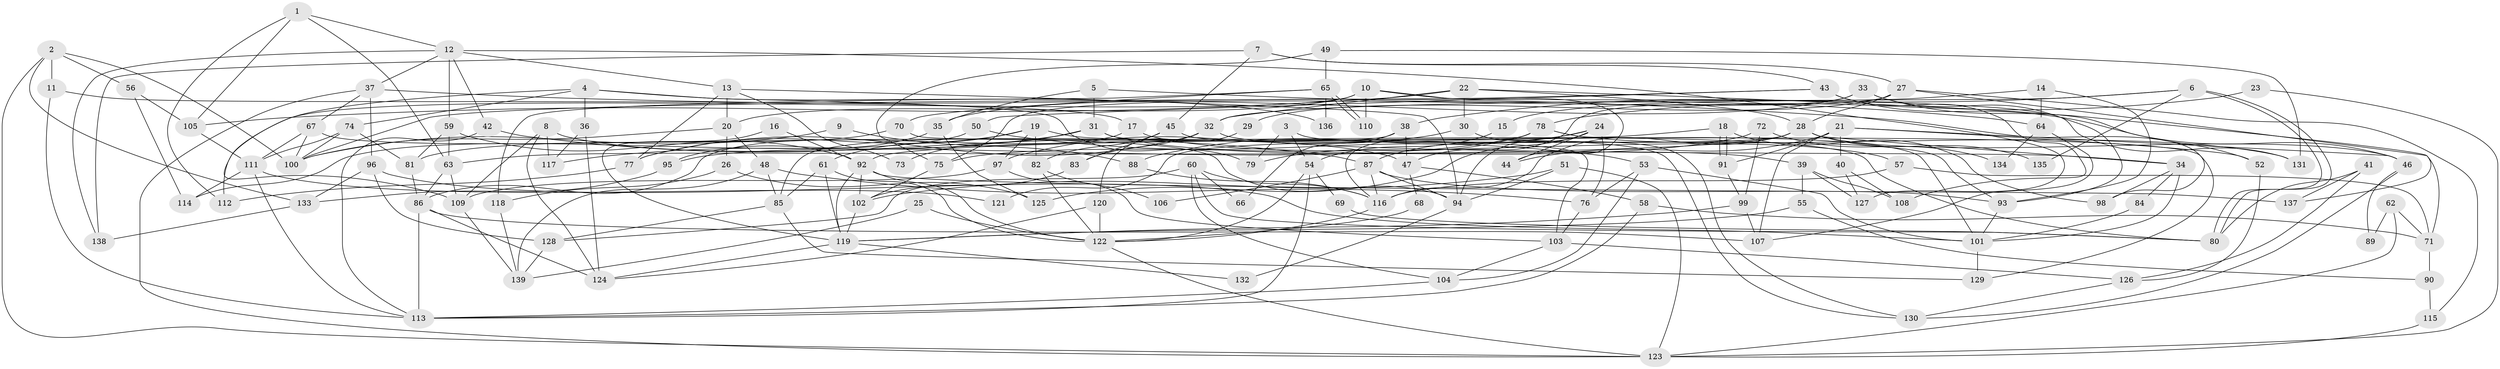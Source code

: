 // Generated by graph-tools (version 1.1) at 2025/02/03/09/25 03:02:11]
// undirected, 139 vertices, 278 edges
graph export_dot {
graph [start="1"]
  node [color=gray90,style=filled];
  1;
  2;
  3;
  4;
  5;
  6;
  7;
  8;
  9;
  10;
  11;
  12;
  13;
  14;
  15;
  16;
  17;
  18;
  19;
  20;
  21;
  22;
  23;
  24;
  25;
  26;
  27;
  28;
  29;
  30;
  31;
  32;
  33;
  34;
  35;
  36;
  37;
  38;
  39;
  40;
  41;
  42;
  43;
  44;
  45;
  46;
  47;
  48;
  49;
  50;
  51;
  52;
  53;
  54;
  55;
  56;
  57;
  58;
  59;
  60;
  61;
  62;
  63;
  64;
  65;
  66;
  67;
  68;
  69;
  70;
  71;
  72;
  73;
  74;
  75;
  76;
  77;
  78;
  79;
  80;
  81;
  82;
  83;
  84;
  85;
  86;
  87;
  88;
  89;
  90;
  91;
  92;
  93;
  94;
  95;
  96;
  97;
  98;
  99;
  100;
  101;
  102;
  103;
  104;
  105;
  106;
  107;
  108;
  109;
  110;
  111;
  112;
  113;
  114;
  115;
  116;
  117;
  118;
  119;
  120;
  121;
  122;
  123;
  124;
  125;
  126;
  127;
  128;
  129;
  130;
  131;
  132;
  133;
  134;
  135;
  136;
  137;
  138;
  139;
  1 -- 63;
  1 -- 112;
  1 -- 12;
  1 -- 105;
  2 -- 100;
  2 -- 133;
  2 -- 11;
  2 -- 56;
  2 -- 123;
  3 -- 79;
  3 -- 54;
  3 -- 93;
  4 -- 74;
  4 -- 109;
  4 -- 36;
  4 -- 79;
  4 -- 136;
  5 -- 35;
  5 -- 31;
  5 -- 64;
  6 -- 80;
  6 -- 80;
  6 -- 32;
  6 -- 38;
  6 -- 135;
  7 -- 45;
  7 -- 27;
  7 -- 43;
  7 -- 138;
  8 -- 117;
  8 -- 124;
  8 -- 47;
  8 -- 109;
  9 -- 100;
  9 -- 88;
  10 -- 20;
  10 -- 44;
  10 -- 110;
  10 -- 112;
  10 -- 131;
  11 -- 113;
  11 -- 17;
  12 -- 59;
  12 -- 13;
  12 -- 37;
  12 -- 42;
  12 -- 127;
  12 -- 138;
  13 -- 77;
  13 -- 20;
  13 -- 73;
  13 -- 94;
  14 -- 64;
  14 -- 93;
  14 -- 15;
  15 -- 54;
  16 -- 92;
  16 -- 119;
  17 -- 86;
  17 -- 57;
  18 -- 92;
  18 -- 91;
  18 -- 91;
  18 -- 98;
  19 -- 61;
  19 -- 80;
  19 -- 77;
  19 -- 82;
  19 -- 97;
  20 -- 48;
  20 -- 26;
  20 -- 100;
  21 -- 52;
  21 -- 91;
  21 -- 40;
  21 -- 44;
  21 -- 46;
  21 -- 107;
  22 -- 28;
  22 -- 105;
  22 -- 30;
  22 -- 32;
  22 -- 46;
  23 -- 78;
  23 -- 123;
  24 -- 87;
  24 -- 94;
  24 -- 44;
  24 -- 76;
  24 -- 88;
  24 -- 125;
  25 -- 122;
  25 -- 139;
  26 -- 118;
  26 -- 125;
  27 -- 137;
  27 -- 28;
  27 -- 29;
  27 -- 75;
  27 -- 115;
  28 -- 34;
  28 -- 46;
  28 -- 63;
  28 -- 116;
  28 -- 121;
  28 -- 135;
  29 -- 120;
  30 -- 97;
  30 -- 130;
  31 -- 130;
  31 -- 39;
  31 -- 73;
  31 -- 117;
  32 -- 34;
  32 -- 77;
  32 -- 83;
  33 -- 47;
  33 -- 93;
  33 -- 35;
  33 -- 71;
  34 -- 98;
  34 -- 101;
  34 -- 84;
  35 -- 125;
  35 -- 95;
  36 -- 124;
  36 -- 117;
  37 -- 123;
  37 -- 67;
  37 -- 96;
  37 -- 98;
  38 -- 47;
  38 -- 66;
  38 -- 85;
  39 -- 55;
  39 -- 108;
  39 -- 127;
  40 -- 127;
  40 -- 108;
  41 -- 80;
  41 -- 126;
  41 -- 137;
  42 -- 87;
  42 -- 113;
  43 -- 100;
  43 -- 50;
  43 -- 52;
  43 -- 108;
  45 -- 101;
  45 -- 83;
  45 -- 82;
  46 -- 89;
  46 -- 130;
  47 -- 58;
  47 -- 68;
  48 -- 76;
  48 -- 85;
  48 -- 139;
  49 -- 131;
  49 -- 65;
  49 -- 75;
  50 -- 53;
  50 -- 114;
  51 -- 94;
  51 -- 123;
  51 -- 102;
  52 -- 126;
  53 -- 101;
  53 -- 104;
  53 -- 76;
  54 -- 122;
  54 -- 113;
  54 -- 69;
  55 -- 119;
  55 -- 90;
  56 -- 114;
  56 -- 105;
  57 -- 116;
  57 -- 71;
  58 -- 71;
  58 -- 113;
  59 -- 92;
  59 -- 63;
  59 -- 81;
  60 -- 128;
  60 -- 116;
  60 -- 66;
  60 -- 80;
  60 -- 104;
  61 -- 119;
  61 -- 85;
  61 -- 122;
  62 -- 71;
  62 -- 123;
  62 -- 89;
  63 -- 109;
  63 -- 86;
  64 -- 107;
  64 -- 134;
  65 -- 110;
  65 -- 110;
  65 -- 70;
  65 -- 118;
  65 -- 136;
  67 -- 111;
  67 -- 94;
  67 -- 100;
  68 -- 122;
  69 -- 80;
  70 -- 81;
  70 -- 103;
  71 -- 90;
  72 -- 99;
  72 -- 75;
  72 -- 134;
  74 -- 100;
  74 -- 81;
  74 -- 111;
  75 -- 102;
  76 -- 103;
  77 -- 112;
  78 -- 116;
  78 -- 129;
  78 -- 79;
  78 -- 95;
  78 -- 131;
  81 -- 86;
  82 -- 106;
  82 -- 122;
  83 -- 102;
  84 -- 101;
  85 -- 128;
  85 -- 129;
  86 -- 113;
  86 -- 107;
  86 -- 124;
  87 -- 116;
  87 -- 94;
  87 -- 93;
  87 -- 106;
  88 -- 116;
  90 -- 115;
  91 -- 99;
  92 -- 102;
  92 -- 122;
  92 -- 119;
  92 -- 137;
  93 -- 101;
  94 -- 132;
  95 -- 133;
  96 -- 133;
  96 -- 101;
  96 -- 128;
  97 -- 103;
  97 -- 109;
  99 -- 107;
  99 -- 119;
  101 -- 129;
  102 -- 119;
  103 -- 104;
  103 -- 126;
  104 -- 113;
  105 -- 111;
  109 -- 139;
  111 -- 113;
  111 -- 114;
  111 -- 121;
  115 -- 123;
  116 -- 122;
  118 -- 139;
  119 -- 124;
  119 -- 132;
  120 -- 122;
  120 -- 124;
  122 -- 123;
  126 -- 130;
  128 -- 139;
  133 -- 138;
}
